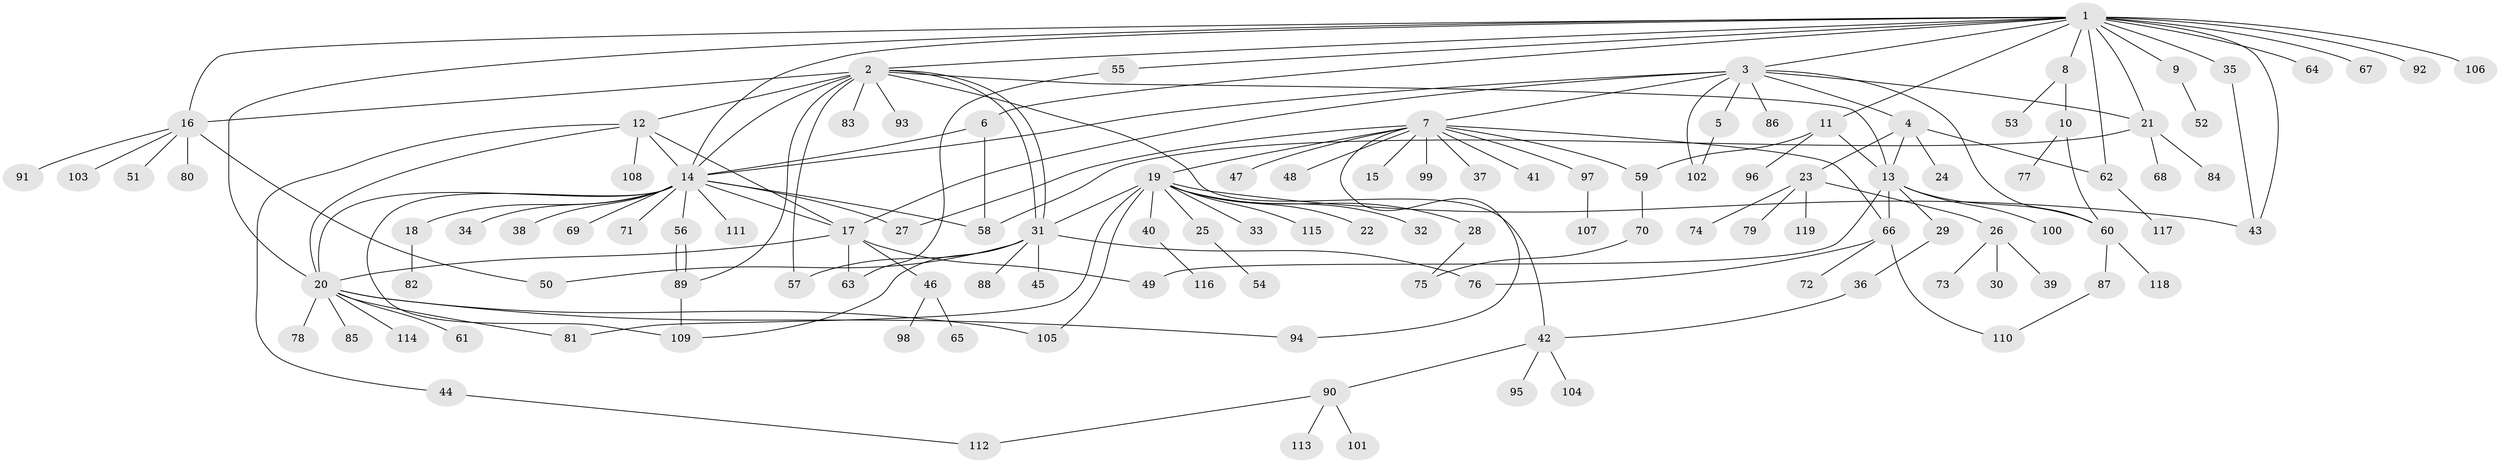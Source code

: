 // coarse degree distribution, {22: 0.010526315789473684, 14: 0.021052631578947368, 9: 0.010526315789473684, 4: 0.031578947368421054, 2: 0.22105263157894736, 3: 0.05263157894736842, 12: 0.010526315789473684, 1: 0.5578947368421052, 6: 0.021052631578947368, 13: 0.010526315789473684, 8: 0.010526315789473684, 11: 0.010526315789473684, 7: 0.010526315789473684, 5: 0.021052631578947368}
// Generated by graph-tools (version 1.1) at 2025/51/02/27/25 19:51:58]
// undirected, 119 vertices, 160 edges
graph export_dot {
graph [start="1"]
  node [color=gray90,style=filled];
  1;
  2;
  3;
  4;
  5;
  6;
  7;
  8;
  9;
  10;
  11;
  12;
  13;
  14;
  15;
  16;
  17;
  18;
  19;
  20;
  21;
  22;
  23;
  24;
  25;
  26;
  27;
  28;
  29;
  30;
  31;
  32;
  33;
  34;
  35;
  36;
  37;
  38;
  39;
  40;
  41;
  42;
  43;
  44;
  45;
  46;
  47;
  48;
  49;
  50;
  51;
  52;
  53;
  54;
  55;
  56;
  57;
  58;
  59;
  60;
  61;
  62;
  63;
  64;
  65;
  66;
  67;
  68;
  69;
  70;
  71;
  72;
  73;
  74;
  75;
  76;
  77;
  78;
  79;
  80;
  81;
  82;
  83;
  84;
  85;
  86;
  87;
  88;
  89;
  90;
  91;
  92;
  93;
  94;
  95;
  96;
  97;
  98;
  99;
  100;
  101;
  102;
  103;
  104;
  105;
  106;
  107;
  108;
  109;
  110;
  111;
  112;
  113;
  114;
  115;
  116;
  117;
  118;
  119;
  1 -- 2;
  1 -- 3;
  1 -- 6;
  1 -- 8;
  1 -- 9;
  1 -- 11;
  1 -- 14;
  1 -- 16;
  1 -- 20;
  1 -- 21;
  1 -- 35;
  1 -- 43;
  1 -- 55;
  1 -- 62;
  1 -- 64;
  1 -- 67;
  1 -- 92;
  1 -- 106;
  2 -- 12;
  2 -- 13;
  2 -- 14;
  2 -- 16;
  2 -- 31;
  2 -- 31;
  2 -- 42;
  2 -- 57;
  2 -- 83;
  2 -- 89;
  2 -- 93;
  3 -- 4;
  3 -- 5;
  3 -- 7;
  3 -- 14;
  3 -- 17;
  3 -- 21;
  3 -- 60;
  3 -- 86;
  3 -- 102;
  4 -- 13;
  4 -- 23;
  4 -- 24;
  4 -- 62;
  5 -- 102;
  6 -- 14;
  6 -- 58;
  7 -- 15;
  7 -- 19;
  7 -- 27;
  7 -- 37;
  7 -- 41;
  7 -- 47;
  7 -- 48;
  7 -- 59;
  7 -- 66;
  7 -- 94;
  7 -- 97;
  7 -- 99;
  8 -- 10;
  8 -- 53;
  9 -- 52;
  10 -- 60;
  10 -- 77;
  11 -- 13;
  11 -- 59;
  11 -- 96;
  12 -- 14;
  12 -- 17;
  12 -- 20;
  12 -- 44;
  12 -- 108;
  13 -- 29;
  13 -- 49;
  13 -- 60;
  13 -- 66;
  13 -- 100;
  14 -- 17;
  14 -- 18;
  14 -- 20;
  14 -- 27;
  14 -- 34;
  14 -- 38;
  14 -- 56;
  14 -- 58;
  14 -- 69;
  14 -- 71;
  14 -- 109;
  14 -- 111;
  16 -- 50;
  16 -- 51;
  16 -- 80;
  16 -- 91;
  16 -- 103;
  17 -- 20;
  17 -- 46;
  17 -- 49;
  17 -- 63;
  18 -- 82;
  19 -- 22;
  19 -- 25;
  19 -- 28;
  19 -- 31;
  19 -- 32;
  19 -- 33;
  19 -- 40;
  19 -- 43;
  19 -- 81;
  19 -- 105;
  19 -- 115;
  20 -- 61;
  20 -- 78;
  20 -- 81;
  20 -- 85;
  20 -- 94;
  20 -- 105;
  20 -- 114;
  21 -- 58;
  21 -- 68;
  21 -- 84;
  23 -- 26;
  23 -- 74;
  23 -- 79;
  23 -- 119;
  25 -- 54;
  26 -- 30;
  26 -- 39;
  26 -- 73;
  28 -- 75;
  29 -- 36;
  31 -- 45;
  31 -- 50;
  31 -- 57;
  31 -- 76;
  31 -- 88;
  31 -- 109;
  35 -- 43;
  36 -- 42;
  40 -- 116;
  42 -- 90;
  42 -- 95;
  42 -- 104;
  44 -- 112;
  46 -- 65;
  46 -- 98;
  55 -- 63;
  56 -- 89;
  56 -- 89;
  59 -- 70;
  60 -- 87;
  60 -- 118;
  62 -- 117;
  66 -- 72;
  66 -- 76;
  66 -- 110;
  70 -- 75;
  87 -- 110;
  89 -- 109;
  90 -- 101;
  90 -- 112;
  90 -- 113;
  97 -- 107;
}
